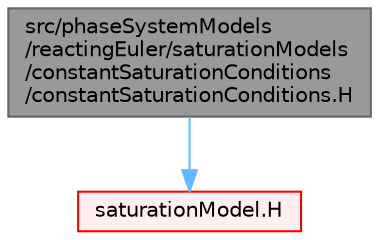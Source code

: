 digraph "src/phaseSystemModels/reactingEuler/saturationModels/constantSaturationConditions/constantSaturationConditions.H"
{
 // LATEX_PDF_SIZE
  bgcolor="transparent";
  edge [fontname=Helvetica,fontsize=10,labelfontname=Helvetica,labelfontsize=10];
  node [fontname=Helvetica,fontsize=10,shape=box,height=0.2,width=0.4];
  Node1 [id="Node000001",label="src/phaseSystemModels\l/reactingEuler/saturationModels\l/constantSaturationConditions\l/constantSaturationConditions.H",height=0.2,width=0.4,color="gray40", fillcolor="grey60", style="filled", fontcolor="black",tooltip=" "];
  Node1 -> Node2 [id="edge1_Node000001_Node000002",color="steelblue1",style="solid",tooltip=" "];
  Node2 [id="Node000002",label="saturationModel.H",height=0.2,width=0.4,color="red", fillcolor="#FFF0F0", style="filled",URL="$saturationModel_8H.html",tooltip=" "];
}
